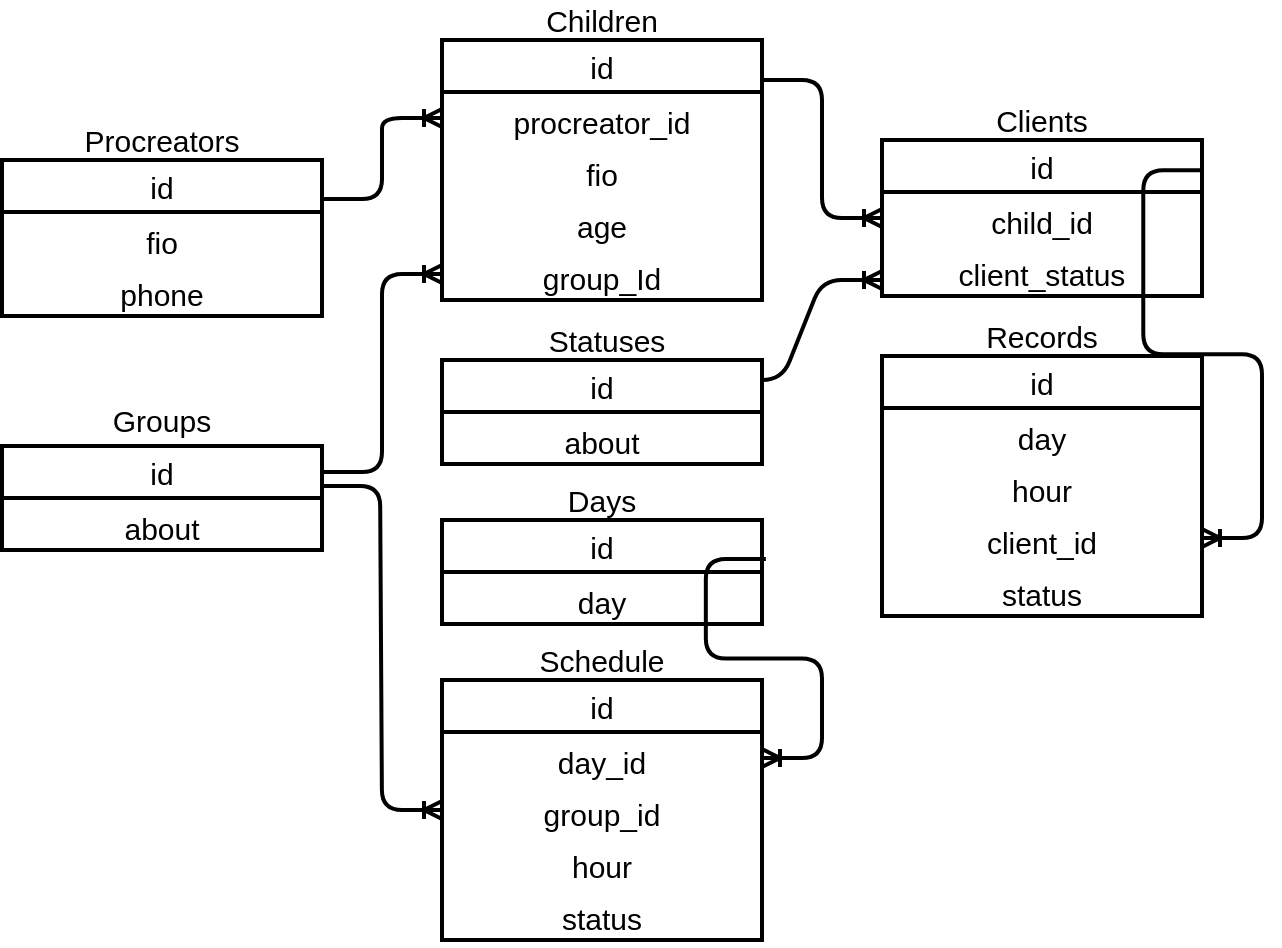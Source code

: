 <mxfile version="13.1.5" type="github">
  <diagram id="PJze8_PbKiR1325xx4xN" name="Page-1">
    <mxGraphModel dx="383" dy="613" grid="1" gridSize="10" guides="1" tooltips="1" connect="1" arrows="1" fold="1" page="1" pageScale="1" pageWidth="827" pageHeight="1169" math="0" shadow="0">
      <root>
        <mxCell id="0" />
        <mxCell id="1" parent="0" />
        <mxCell id="rnPItVgiRQsCZyyG9S52-164" value="" style="group;strokeWidth=6;align=center;fontSize=15;" vertex="1" connectable="0" parent="1">
          <mxGeometry x="420" y="260" width="160" height="98" as="geometry" />
        </mxCell>
        <mxCell id="rnPItVgiRQsCZyyG9S52-165" value="&lt;font style=&quot;font-size: 15px;&quot;&gt;Procreators&lt;/font&gt;" style="text;html=1;strokeColor=none;fillColor=none;align=center;verticalAlign=middle;whiteSpace=wrap;rounded=0;fontSize=15;" vertex="1" parent="rnPItVgiRQsCZyyG9S52-164">
          <mxGeometry x="35" width="90" height="20" as="geometry" />
        </mxCell>
        <mxCell id="rnPItVgiRQsCZyyG9S52-166" value="id" style="swimlane;fontStyle=0;childLayout=stackLayout;horizontal=1;startSize=26;horizontalStack=0;resizeParent=1;resizeParentMax=0;resizeLast=0;collapsible=1;marginBottom=0;align=center;fontSize=15;strokeWidth=2;" vertex="1" parent="rnPItVgiRQsCZyyG9S52-164">
          <mxGeometry y="20" width="160" height="78" as="geometry" />
        </mxCell>
        <mxCell id="rnPItVgiRQsCZyyG9S52-167" value="fio" style="text;strokeColor=none;fillColor=none;spacingLeft=4;spacingRight=4;overflow=hidden;rotatable=0;points=[[0,0.5],[1,0.5]];portConstraint=eastwest;fontSize=15;align=center;" vertex="1" parent="rnPItVgiRQsCZyyG9S52-166">
          <mxGeometry y="26" width="160" height="26" as="geometry" />
        </mxCell>
        <mxCell id="rnPItVgiRQsCZyyG9S52-168" value="phone" style="text;strokeColor=none;fillColor=none;spacingLeft=4;spacingRight=4;overflow=hidden;rotatable=0;points=[[0,0.5],[1,0.5]];portConstraint=eastwest;fontSize=15;align=center;" vertex="1" parent="rnPItVgiRQsCZyyG9S52-166">
          <mxGeometry y="52" width="160" height="26" as="geometry" />
        </mxCell>
        <mxCell id="rnPItVgiRQsCZyyG9S52-169" value="" style="group;align=center;fontSize=15;" vertex="1" connectable="0" parent="1">
          <mxGeometry x="420" y="400" width="160" height="98" as="geometry" />
        </mxCell>
        <mxCell id="rnPItVgiRQsCZyyG9S52-170" value="&lt;font style=&quot;font-size: 15px;&quot;&gt;Groups&lt;/font&gt;" style="text;html=1;strokeColor=none;fillColor=none;align=center;verticalAlign=middle;whiteSpace=wrap;rounded=0;fontSize=15;" vertex="1" parent="rnPItVgiRQsCZyyG9S52-169">
          <mxGeometry x="35" width="90" height="20" as="geometry" />
        </mxCell>
        <mxCell id="rnPItVgiRQsCZyyG9S52-171" value="id" style="swimlane;fontStyle=0;childLayout=stackLayout;horizontal=1;startSize=26;horizontalStack=0;resizeParent=1;resizeParentMax=0;resizeLast=0;collapsible=1;marginBottom=0;align=center;fontSize=15;strokeWidth=2;" vertex="1" parent="rnPItVgiRQsCZyyG9S52-169">
          <mxGeometry y="23" width="160" height="52" as="geometry" />
        </mxCell>
        <mxCell id="rnPItVgiRQsCZyyG9S52-172" value="about" style="text;strokeColor=none;fillColor=none;spacingLeft=4;spacingRight=4;overflow=hidden;rotatable=0;points=[[0,0.5],[1,0.5]];portConstraint=eastwest;fontSize=15;align=center;" vertex="1" parent="rnPItVgiRQsCZyyG9S52-171">
          <mxGeometry y="26" width="160" height="26" as="geometry" />
        </mxCell>
        <mxCell id="rnPItVgiRQsCZyyG9S52-173" value="" style="group;align=center;fontSize=15;" vertex="1" connectable="0" parent="1">
          <mxGeometry x="860" y="250" width="160" height="98" as="geometry" />
        </mxCell>
        <mxCell id="rnPItVgiRQsCZyyG9S52-174" value="&lt;font style=&quot;font-size: 15px;&quot;&gt;Clients&lt;/font&gt;" style="text;html=1;strokeColor=none;fillColor=none;align=center;verticalAlign=middle;whiteSpace=wrap;rounded=0;fontSize=15;" vertex="1" parent="rnPItVgiRQsCZyyG9S52-173">
          <mxGeometry x="35" width="90" height="20" as="geometry" />
        </mxCell>
        <mxCell id="rnPItVgiRQsCZyyG9S52-175" value="id" style="swimlane;fontStyle=0;childLayout=stackLayout;horizontal=1;startSize=26;horizontalStack=0;resizeParent=1;resizeParentMax=0;resizeLast=0;collapsible=1;marginBottom=0;align=center;fontSize=15;strokeWidth=2;" vertex="1" parent="rnPItVgiRQsCZyyG9S52-173">
          <mxGeometry y="20" width="160" height="78" as="geometry" />
        </mxCell>
        <mxCell id="rnPItVgiRQsCZyyG9S52-176" value="child_id" style="text;strokeColor=none;fillColor=none;spacingLeft=4;spacingRight=4;overflow=hidden;rotatable=0;points=[[0,0.5],[1,0.5]];portConstraint=eastwest;fontSize=15;align=center;" vertex="1" parent="rnPItVgiRQsCZyyG9S52-175">
          <mxGeometry y="26" width="160" height="26" as="geometry" />
        </mxCell>
        <mxCell id="rnPItVgiRQsCZyyG9S52-177" value="client_status" style="text;strokeColor=none;fillColor=none;spacingLeft=4;spacingRight=4;overflow=hidden;rotatable=0;points=[[0,0.5],[1,0.5]];portConstraint=eastwest;fontSize=15;align=center;" vertex="1" parent="rnPItVgiRQsCZyyG9S52-175">
          <mxGeometry y="52" width="160" height="26" as="geometry" />
        </mxCell>
        <mxCell id="rnPItVgiRQsCZyyG9S52-178" value="" style="edgeStyle=entityRelationEdgeStyle;fontSize=15;html=1;endArrow=ERoneToMany;exitX=0.875;exitY=0.192;exitDx=0;exitDy=0;exitPerimeter=0;strokeWidth=2;align=center;" edge="1" parent="rnPItVgiRQsCZyyG9S52-175" source="rnPItVgiRQsCZyyG9S52-192">
          <mxGeometry width="100" height="100" relative="1" as="geometry">
            <mxPoint x="-240" y="90" as="sourcePoint" />
            <mxPoint y="70" as="targetPoint" />
          </mxGeometry>
        </mxCell>
        <mxCell id="rnPItVgiRQsCZyyG9S52-179" value="" style="group;strokeWidth=2;align=center;fontSize=15;" vertex="1" connectable="0" parent="1">
          <mxGeometry x="640" y="440" width="160" height="98" as="geometry" />
        </mxCell>
        <mxCell id="rnPItVgiRQsCZyyG9S52-180" value="&lt;font style=&quot;font-size: 15px;&quot;&gt;Days&lt;/font&gt;" style="text;html=1;strokeColor=none;fillColor=none;align=center;verticalAlign=middle;whiteSpace=wrap;rounded=0;fontSize=15;" vertex="1" parent="rnPItVgiRQsCZyyG9S52-179">
          <mxGeometry x="35" width="90" height="20" as="geometry" />
        </mxCell>
        <mxCell id="rnPItVgiRQsCZyyG9S52-181" value="id" style="swimlane;fontStyle=0;childLayout=stackLayout;horizontal=1;startSize=26;horizontalStack=0;resizeParent=1;resizeParentMax=0;resizeLast=0;collapsible=1;marginBottom=0;align=center;fontSize=15;strokeWidth=2;" vertex="1" parent="rnPItVgiRQsCZyyG9S52-179">
          <mxGeometry y="20" width="160" height="52" as="geometry" />
        </mxCell>
        <mxCell id="rnPItVgiRQsCZyyG9S52-182" value="day" style="text;strokeColor=none;fillColor=none;spacingLeft=4;spacingRight=4;overflow=hidden;rotatable=0;points=[[0,0.5],[1,0.5]];portConstraint=eastwest;fontSize=15;align=center;" vertex="1" parent="rnPItVgiRQsCZyyG9S52-181">
          <mxGeometry y="26" width="160" height="26" as="geometry" />
        </mxCell>
        <mxCell id="rnPItVgiRQsCZyyG9S52-183" value="" style="group;strokeWidth=2;align=center;fontSize=15;" vertex="1" connectable="0" parent="1">
          <mxGeometry x="640" y="520" width="160" height="98" as="geometry" />
        </mxCell>
        <mxCell id="rnPItVgiRQsCZyyG9S52-184" value="&lt;span style=&quot;font-size: 15px;&quot;&gt;Schedule&lt;/span&gt;" style="text;html=1;strokeColor=none;fillColor=none;align=center;verticalAlign=middle;whiteSpace=wrap;rounded=0;fontSize=15;" vertex="1" parent="rnPItVgiRQsCZyyG9S52-183">
          <mxGeometry x="35" width="90" height="20" as="geometry" />
        </mxCell>
        <mxCell id="rnPItVgiRQsCZyyG9S52-185" value="id" style="swimlane;fontStyle=0;childLayout=stackLayout;horizontal=1;startSize=26;horizontalStack=0;resizeParent=1;resizeParentMax=0;resizeLast=0;collapsible=1;marginBottom=0;align=center;fontSize=15;strokeWidth=2;" vertex="1" parent="rnPItVgiRQsCZyyG9S52-183">
          <mxGeometry y="20" width="160" height="130" as="geometry" />
        </mxCell>
        <mxCell id="rnPItVgiRQsCZyyG9S52-186" value="day_id" style="text;strokeColor=none;fillColor=none;spacingLeft=4;spacingRight=4;overflow=hidden;rotatable=0;points=[[0,0.5],[1,0.5]];portConstraint=eastwest;fontSize=15;align=center;" vertex="1" parent="rnPItVgiRQsCZyyG9S52-185">
          <mxGeometry y="26" width="160" height="26" as="geometry" />
        </mxCell>
        <mxCell id="rnPItVgiRQsCZyyG9S52-187" value="group_id" style="text;strokeColor=none;fillColor=none;spacingLeft=4;spacingRight=4;overflow=hidden;rotatable=0;points=[[0,0.5],[1,0.5]];portConstraint=eastwest;fontSize=15;align=center;" vertex="1" parent="rnPItVgiRQsCZyyG9S52-185">
          <mxGeometry y="52" width="160" height="26" as="geometry" />
        </mxCell>
        <mxCell id="rnPItVgiRQsCZyyG9S52-188" value="hour" style="text;strokeColor=none;fillColor=none;spacingLeft=4;spacingRight=4;overflow=hidden;rotatable=0;points=[[0,0.5],[1,0.5]];portConstraint=eastwest;fontSize=15;align=center;" vertex="1" parent="rnPItVgiRQsCZyyG9S52-185">
          <mxGeometry y="78" width="160" height="26" as="geometry" />
        </mxCell>
        <mxCell id="rnPItVgiRQsCZyyG9S52-189" value="status" style="text;strokeColor=none;fillColor=none;spacingLeft=4;spacingRight=4;overflow=hidden;rotatable=0;points=[[0,0.5],[1,0.5]];portConstraint=eastwest;fontSize=15;align=center;" vertex="1" parent="rnPItVgiRQsCZyyG9S52-185">
          <mxGeometry y="104" width="160" height="26" as="geometry" />
        </mxCell>
        <mxCell id="rnPItVgiRQsCZyyG9S52-190" value="" style="group;rotation=90;align=center;fontSize=15;" vertex="1" connectable="0" parent="1">
          <mxGeometry x="660" y="170" width="160" height="262" as="geometry" />
        </mxCell>
        <mxCell id="rnPItVgiRQsCZyyG9S52-191" value="&lt;font style=&quot;font-size: 15px;&quot;&gt;Statuses&lt;/font&gt;" style="text;html=1;strokeColor=none;fillColor=none;align=center;verticalAlign=middle;whiteSpace=wrap;rounded=0;fontSize=15;" vertex="1" parent="rnPItVgiRQsCZyyG9S52-190">
          <mxGeometry y="190" width="125" height="20" as="geometry" />
        </mxCell>
        <mxCell id="rnPItVgiRQsCZyyG9S52-192" value="id" style="swimlane;fontStyle=0;childLayout=stackLayout;horizontal=1;startSize=26;horizontalStack=0;resizeParent=1;resizeParentMax=0;resizeLast=0;collapsible=1;marginBottom=0;align=center;fontSize=15;strokeWidth=2;" vertex="1" parent="rnPItVgiRQsCZyyG9S52-190">
          <mxGeometry x="-20" y="210" width="160" height="52" as="geometry" />
        </mxCell>
        <mxCell id="rnPItVgiRQsCZyyG9S52-193" value="about" style="text;strokeColor=none;fillColor=none;spacingLeft=4;spacingRight=4;overflow=hidden;rotatable=0;points=[[0,0.5],[1,0.5]];portConstraint=eastwest;fontSize=15;align=center;" vertex="1" parent="rnPItVgiRQsCZyyG9S52-192">
          <mxGeometry y="26" width="160" height="26" as="geometry" />
        </mxCell>
        <mxCell id="rnPItVgiRQsCZyyG9S52-194" value="" style="group;align=center;fontSize=15;" vertex="1" connectable="0" parent="1">
          <mxGeometry x="860" y="358" width="160" height="98" as="geometry" />
        </mxCell>
        <mxCell id="rnPItVgiRQsCZyyG9S52-195" value="&lt;font style=&quot;font-size: 15px;&quot;&gt;Records&lt;/font&gt;" style="text;html=1;strokeColor=none;fillColor=none;align=center;verticalAlign=middle;whiteSpace=wrap;rounded=0;fontSize=15;" vertex="1" parent="rnPItVgiRQsCZyyG9S52-194">
          <mxGeometry x="35" width="90" height="20" as="geometry" />
        </mxCell>
        <mxCell id="rnPItVgiRQsCZyyG9S52-196" value="id" style="swimlane;fontStyle=0;childLayout=stackLayout;horizontal=1;startSize=26;horizontalStack=0;resizeParent=1;resizeParentMax=0;resizeLast=0;collapsible=1;marginBottom=0;align=center;fontSize=15;strokeWidth=2;" vertex="1" parent="rnPItVgiRQsCZyyG9S52-194">
          <mxGeometry y="20" width="160" height="130" as="geometry" />
        </mxCell>
        <mxCell id="rnPItVgiRQsCZyyG9S52-197" value="day" style="text;strokeColor=none;fillColor=none;spacingLeft=4;spacingRight=4;overflow=hidden;rotatable=0;points=[[0,0.5],[1,0.5]];portConstraint=eastwest;fontSize=15;align=center;" vertex="1" parent="rnPItVgiRQsCZyyG9S52-196">
          <mxGeometry y="26" width="160" height="26" as="geometry" />
        </mxCell>
        <mxCell id="rnPItVgiRQsCZyyG9S52-198" value="hour" style="text;strokeColor=none;fillColor=none;spacingLeft=4;spacingRight=4;overflow=hidden;rotatable=0;points=[[0,0.5],[1,0.5]];portConstraint=eastwest;fontSize=15;align=center;" vertex="1" parent="rnPItVgiRQsCZyyG9S52-196">
          <mxGeometry y="52" width="160" height="26" as="geometry" />
        </mxCell>
        <mxCell id="rnPItVgiRQsCZyyG9S52-199" value="client_id" style="text;strokeColor=none;fillColor=none;spacingLeft=4;spacingRight=4;overflow=hidden;rotatable=0;points=[[0,0.5],[1,0.5]];portConstraint=eastwest;fontSize=15;align=center;" vertex="1" parent="rnPItVgiRQsCZyyG9S52-196">
          <mxGeometry y="78" width="160" height="26" as="geometry" />
        </mxCell>
        <mxCell id="rnPItVgiRQsCZyyG9S52-200" value="status" style="text;strokeColor=none;fillColor=none;spacingLeft=4;spacingRight=4;overflow=hidden;rotatable=0;points=[[0,0.5],[1,0.5]];portConstraint=eastwest;fontSize=15;align=center;" vertex="1" parent="rnPItVgiRQsCZyyG9S52-196">
          <mxGeometry y="104" width="160" height="26" as="geometry" />
        </mxCell>
        <mxCell id="rnPItVgiRQsCZyyG9S52-202" value="" style="edgeStyle=entityRelationEdgeStyle;fontSize=15;html=1;endArrow=ERoneToMany;exitX=1;exitY=0.25;exitDx=0;exitDy=0;entryX=0;entryY=0.5;entryDx=0;entryDy=0;strokeWidth=2;align=center;" edge="1" parent="1" source="rnPItVgiRQsCZyyG9S52-166" target="rnPItVgiRQsCZyyG9S52-206">
          <mxGeometry width="100" height="100" relative="1" as="geometry">
            <mxPoint x="640" y="240" as="sourcePoint" />
            <mxPoint x="740" y="140" as="targetPoint" />
          </mxGeometry>
        </mxCell>
        <mxCell id="rnPItVgiRQsCZyyG9S52-203" value="" style="group;align=center;fontSize=15;" vertex="1" connectable="0" parent="1">
          <mxGeometry x="640" y="200" width="160" height="124" as="geometry" />
        </mxCell>
        <mxCell id="rnPItVgiRQsCZyyG9S52-204" value="&lt;font style=&quot;font-size: 15px;&quot;&gt;Children&lt;/font&gt;" style="text;html=1;strokeColor=none;fillColor=none;align=center;verticalAlign=middle;whiteSpace=wrap;rounded=0;fontSize=15;" vertex="1" parent="rnPItVgiRQsCZyyG9S52-203">
          <mxGeometry x="40" width="80" height="20" as="geometry" />
        </mxCell>
        <mxCell id="rnPItVgiRQsCZyyG9S52-205" value="id" style="swimlane;fontStyle=0;childLayout=stackLayout;horizontal=1;startSize=26;horizontalStack=0;resizeParent=1;resizeParentMax=0;resizeLast=0;collapsible=1;marginBottom=0;align=center;fontSize=15;strokeWidth=2;" vertex="1" parent="rnPItVgiRQsCZyyG9S52-203">
          <mxGeometry y="20" width="160" height="130" as="geometry" />
        </mxCell>
        <mxCell id="rnPItVgiRQsCZyyG9S52-206" value="procreator_id" style="text;strokeColor=none;fillColor=none;spacingLeft=4;spacingRight=4;overflow=hidden;rotatable=0;points=[[0,0.5],[1,0.5]];portConstraint=eastwest;fontSize=15;align=center;" vertex="1" parent="rnPItVgiRQsCZyyG9S52-205">
          <mxGeometry y="26" width="160" height="26" as="geometry" />
        </mxCell>
        <mxCell id="rnPItVgiRQsCZyyG9S52-207" value="fio" style="text;strokeColor=none;fillColor=none;spacingLeft=4;spacingRight=4;overflow=hidden;rotatable=0;points=[[0,0.5],[1,0.5]];portConstraint=eastwest;fontSize=15;align=center;" vertex="1" parent="rnPItVgiRQsCZyyG9S52-205">
          <mxGeometry y="52" width="160" height="26" as="geometry" />
        </mxCell>
        <mxCell id="rnPItVgiRQsCZyyG9S52-208" value="age" style="text;strokeColor=none;fillColor=none;spacingLeft=4;spacingRight=4;overflow=hidden;rotatable=0;points=[[0,0.5],[1,0.5]];portConstraint=eastwest;fontSize=15;align=center;" vertex="1" parent="rnPItVgiRQsCZyyG9S52-205">
          <mxGeometry y="78" width="160" height="26" as="geometry" />
        </mxCell>
        <mxCell id="rnPItVgiRQsCZyyG9S52-209" value="group_Id" style="text;strokeColor=none;fillColor=none;spacingLeft=4;spacingRight=4;overflow=hidden;rotatable=0;points=[[0,0.5],[1,0.5]];portConstraint=eastwest;fontSize=15;align=center;" vertex="1" parent="rnPItVgiRQsCZyyG9S52-205">
          <mxGeometry y="104" width="160" height="26" as="geometry" />
        </mxCell>
        <mxCell id="rnPItVgiRQsCZyyG9S52-210" value="" style="edgeStyle=entityRelationEdgeStyle;fontSize=15;html=1;endArrow=ERoneToMany;entryX=0;entryY=0.5;entryDx=0;entryDy=0;strokeWidth=2;align=center;" edge="1" parent="1" target="rnPItVgiRQsCZyyG9S52-176">
          <mxGeometry width="100" height="100" relative="1" as="geometry">
            <mxPoint x="800" y="240" as="sourcePoint" />
            <mxPoint x="930" y="358" as="targetPoint" />
          </mxGeometry>
        </mxCell>
        <mxCell id="rnPItVgiRQsCZyyG9S52-211" value="" style="edgeStyle=entityRelationEdgeStyle;fontSize=15;html=1;endArrow=ERoneToMany;exitX=0.994;exitY=0.385;exitDx=0;exitDy=0;exitPerimeter=0;strokeWidth=2;entryX=0;entryY=0.5;entryDx=0;entryDy=0;align=center;" edge="1" parent="1" source="rnPItVgiRQsCZyyG9S52-171" target="rnPItVgiRQsCZyyG9S52-187">
          <mxGeometry width="100" height="100" relative="1" as="geometry">
            <mxPoint x="580" y="350" as="sourcePoint" />
            <mxPoint x="640" y="540" as="targetPoint" />
          </mxGeometry>
        </mxCell>
        <mxCell id="rnPItVgiRQsCZyyG9S52-212" value="" style="edgeStyle=entityRelationEdgeStyle;fontSize=15;html=1;endArrow=ERoneToMany;exitX=1.012;exitY=0.375;exitDx=0;exitDy=0;strokeWidth=2;exitPerimeter=0;align=center;" edge="1" parent="1" source="rnPItVgiRQsCZyyG9S52-181" target="rnPItVgiRQsCZyyG9S52-186">
          <mxGeometry width="100" height="100" relative="1" as="geometry">
            <mxPoint x="570" y="512" as="sourcePoint" />
            <mxPoint x="630.96" y="796.46" as="targetPoint" />
          </mxGeometry>
        </mxCell>
        <mxCell id="rnPItVgiRQsCZyyG9S52-214" value="" style="edgeStyle=entityRelationEdgeStyle;fontSize=15;html=1;endArrow=ERoneToMany;strokeWidth=2;exitX=1.004;exitY=0.194;exitDx=0;exitDy=0;exitPerimeter=0;align=center;" edge="1" parent="1" source="rnPItVgiRQsCZyyG9S52-175" target="rnPItVgiRQsCZyyG9S52-199">
          <mxGeometry width="100" height="100" relative="1" as="geometry">
            <mxPoint x="1040" y="289" as="sourcePoint" />
            <mxPoint x="1100" y="358" as="targetPoint" />
          </mxGeometry>
        </mxCell>
        <mxCell id="rnPItVgiRQsCZyyG9S52-215" value="" style="edgeStyle=entityRelationEdgeStyle;fontSize=15;html=1;endArrow=ERoneToMany;exitX=1;exitY=0.25;exitDx=0;exitDy=0;strokeWidth=2;entryX=0;entryY=0.5;entryDx=0;entryDy=0;align=center;" edge="1" parent="1" source="rnPItVgiRQsCZyyG9S52-171" target="rnPItVgiRQsCZyyG9S52-209">
          <mxGeometry width="100" height="100" relative="1" as="geometry">
            <mxPoint x="599.04" y="423" as="sourcePoint" />
            <mxPoint x="660" y="584.98" as="targetPoint" />
          </mxGeometry>
        </mxCell>
      </root>
    </mxGraphModel>
  </diagram>
</mxfile>

